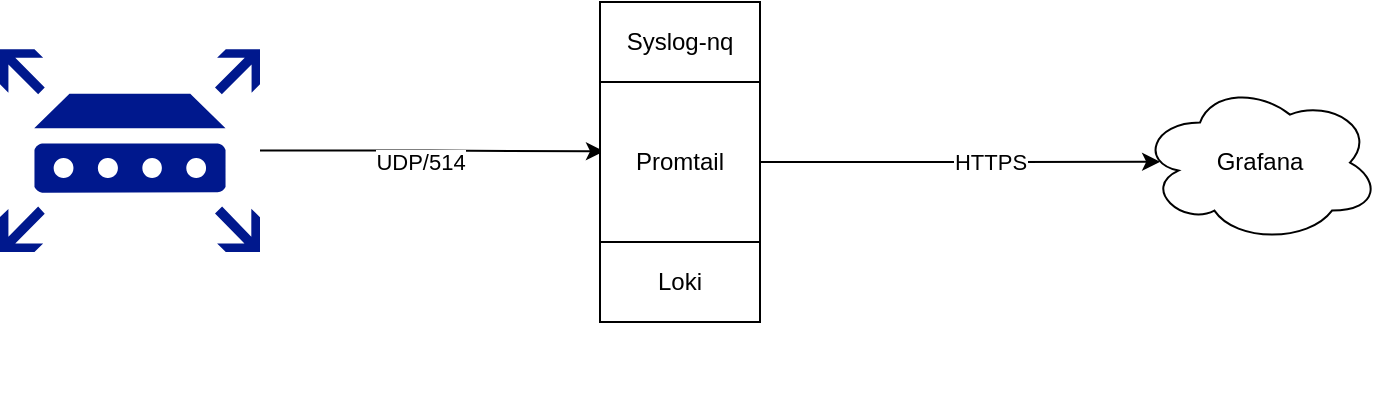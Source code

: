 <mxfile version="24.8.3">
  <diagram name="Page-1" id="rCFoH4GEYnzmZJtLO0T9">
    <mxGraphModel dx="1026" dy="660" grid="1" gridSize="10" guides="1" tooltips="1" connect="1" arrows="1" fold="1" page="1" pageScale="1" pageWidth="850" pageHeight="1100" math="0" shadow="0">
      <root>
        <mxCell id="0" />
        <mxCell id="1" parent="0" />
        <mxCell id="KRSROXZvT0eSKMNiTJ9a-8" style="edgeStyle=orthogonalEdgeStyle;rounded=0;orthogonalLoop=1;jettySize=auto;html=1;entryX=0.025;entryY=0.433;entryDx=0;entryDy=0;entryPerimeter=0;" edge="1" parent="1" source="KRSROXZvT0eSKMNiTJ9a-1" target="KRSROXZvT0eSKMNiTJ9a-3">
          <mxGeometry relative="1" as="geometry" />
        </mxCell>
        <mxCell id="KRSROXZvT0eSKMNiTJ9a-12" value="UDP/514" style="edgeLabel;html=1;align=center;verticalAlign=middle;resizable=0;points=[];" vertex="1" connectable="0" parent="KRSROXZvT0eSKMNiTJ9a-8">
          <mxGeometry x="-0.078" y="-5" relative="1" as="geometry">
            <mxPoint as="offset" />
          </mxGeometry>
        </mxCell>
        <mxCell id="KRSROXZvT0eSKMNiTJ9a-1" value="" style="sketch=0;aspect=fixed;pointerEvents=1;shadow=0;dashed=0;html=1;strokeColor=none;labelPosition=center;verticalLabelPosition=bottom;verticalAlign=top;align=center;fillColor=#00188D;shape=mxgraph.mscae.enterprise.router" vertex="1" parent="1">
          <mxGeometry x="77" y="207.6" width="130" height="101.4" as="geometry" />
        </mxCell>
        <mxCell id="KRSROXZvT0eSKMNiTJ9a-7" value="Grafana" style="ellipse;shape=cloud;whiteSpace=wrap;html=1;" vertex="1" parent="1">
          <mxGeometry x="647" y="224.3" width="120" height="80" as="geometry" />
        </mxCell>
        <mxCell id="KRSROXZvT0eSKMNiTJ9a-9" style="edgeStyle=orthogonalEdgeStyle;rounded=0;orthogonalLoop=1;jettySize=auto;html=1;entryX=0.084;entryY=0.495;entryDx=0;entryDy=0;entryPerimeter=0;" edge="1" parent="1" source="KRSROXZvT0eSKMNiTJ9a-3" target="KRSROXZvT0eSKMNiTJ9a-7">
          <mxGeometry relative="1" as="geometry" />
        </mxCell>
        <mxCell id="KRSROXZvT0eSKMNiTJ9a-11" value="HTTPS" style="edgeLabel;html=1;align=center;verticalAlign=middle;resizable=0;points=[];" vertex="1" connectable="0" parent="KRSROXZvT0eSKMNiTJ9a-9">
          <mxGeometry x="0.148" relative="1" as="geometry">
            <mxPoint as="offset" />
          </mxGeometry>
        </mxCell>
        <mxCell id="KRSROXZvT0eSKMNiTJ9a-2" value="" style="shape=image;html=1;verticalAlign=top;verticalLabelPosition=bottom;labelBackgroundColor=#ffffff;imageAspect=0;aspect=fixed;image=https://cdn1.iconfinder.com/data/icons/fruit-136/64/Fruit_iconfree_Filled_Outline_raspberry-healthy-organic-food-fruit_icon-128.png" vertex="1" parent="1">
          <mxGeometry x="397" y="344" width="40" height="40" as="geometry" />
        </mxCell>
        <mxCell id="KRSROXZvT0eSKMNiTJ9a-13" value="" style="group" vertex="1" connectable="0" parent="1">
          <mxGeometry x="377" y="184" width="80" height="160" as="geometry" />
        </mxCell>
        <mxCell id="KRSROXZvT0eSKMNiTJ9a-3" value="Promtail" style="whiteSpace=wrap;html=1;aspect=fixed;" vertex="1" parent="KRSROXZvT0eSKMNiTJ9a-13">
          <mxGeometry y="40" width="80" height="80" as="geometry" />
        </mxCell>
        <mxCell id="KRSROXZvT0eSKMNiTJ9a-4" value="Loki" style="rounded=0;whiteSpace=wrap;html=1;" vertex="1" parent="KRSROXZvT0eSKMNiTJ9a-13">
          <mxGeometry y="120" width="80" height="40" as="geometry" />
        </mxCell>
        <mxCell id="KRSROXZvT0eSKMNiTJ9a-5" value="Syslog-nq" style="rounded=0;whiteSpace=wrap;html=1;" vertex="1" parent="KRSROXZvT0eSKMNiTJ9a-13">
          <mxGeometry width="80" height="40" as="geometry" />
        </mxCell>
      </root>
    </mxGraphModel>
  </diagram>
</mxfile>
